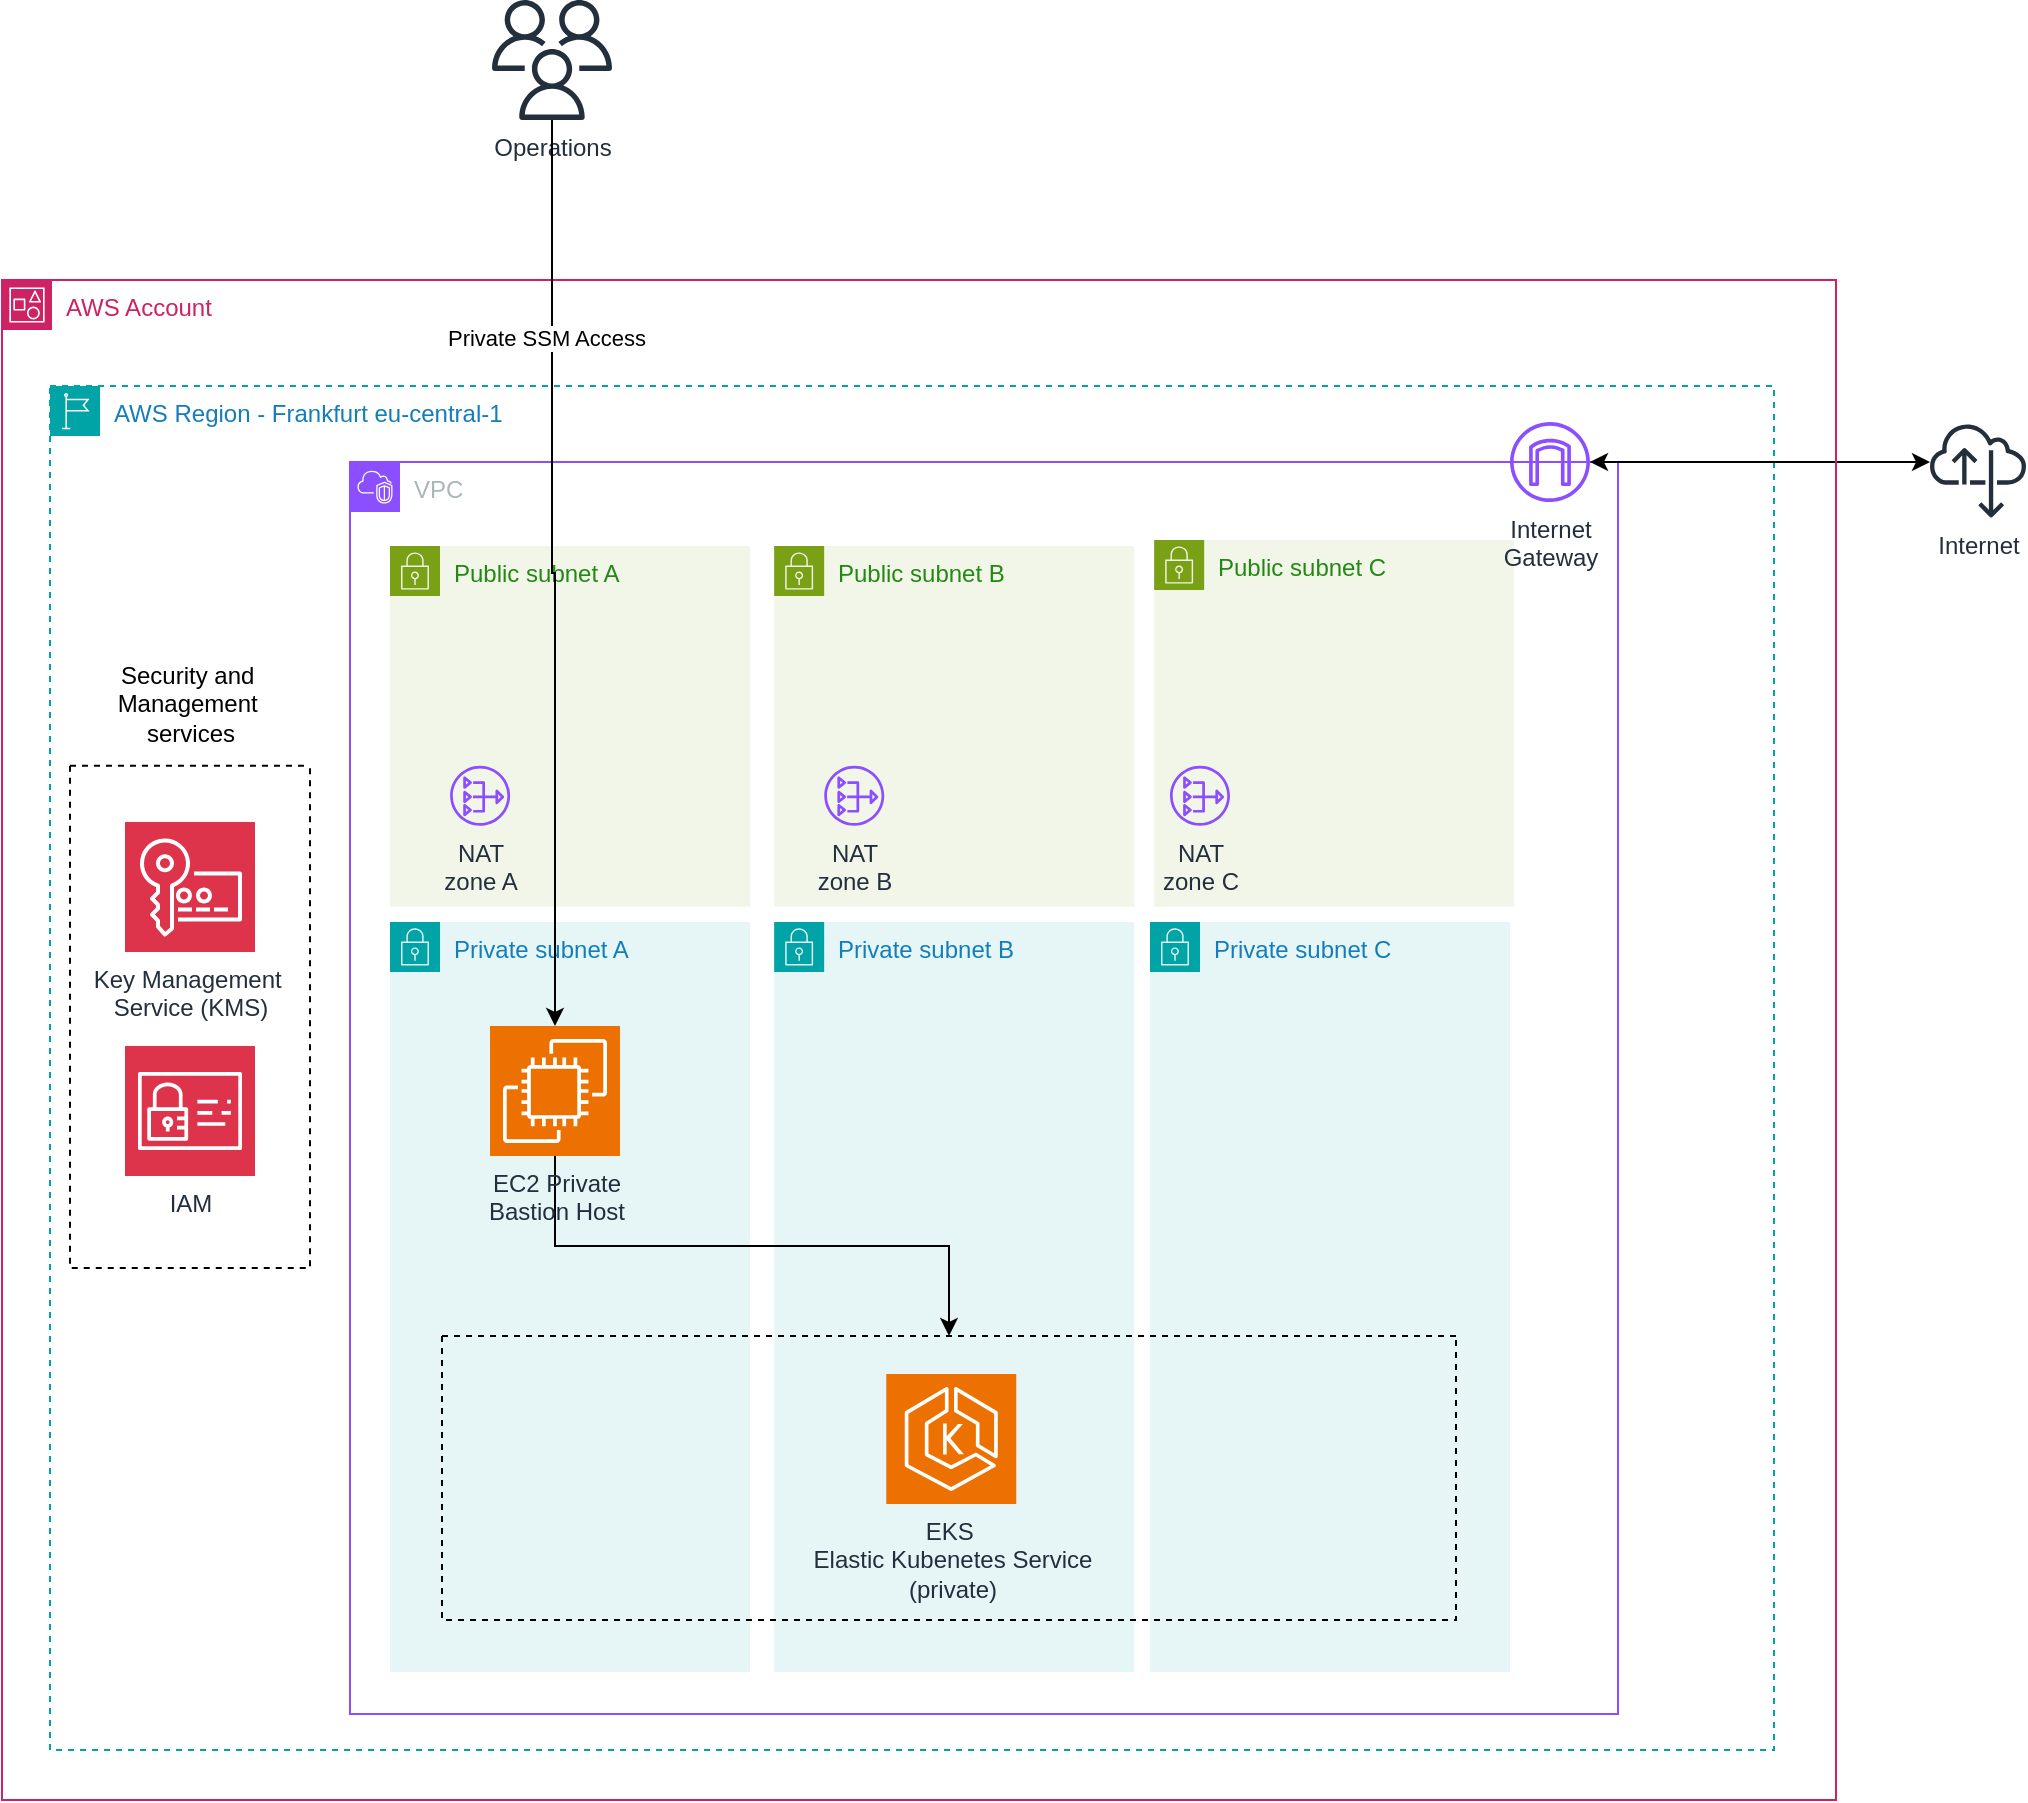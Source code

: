 <mxfile version="26.1.1">
  <diagram id="0ZPUBvRterB8NBfWcnP3" name="v1_23062025">
    <mxGraphModel dx="1158" dy="1920" grid="0" gridSize="10" guides="1" tooltips="1" connect="1" arrows="1" fold="1" page="1" pageScale="1" pageWidth="827" pageHeight="1169" math="0" shadow="0">
      <root>
        <mxCell id="0" />
        <mxCell id="1" parent="0" />
        <mxCell id="uNOO1w_TM_rPwnoATvhB-3" value="Private subnet C" style="points=[[0,0],[0.25,0],[0.5,0],[0.75,0],[1,0],[1,0.25],[1,0.5],[1,0.75],[1,1],[0.75,1],[0.5,1],[0.25,1],[0,1],[0,0.75],[0,0.5],[0,0.25]];outlineConnect=0;gradientColor=none;html=1;whiteSpace=wrap;fontSize=12;fontStyle=0;container=0;pointerEvents=0;collapsible=0;recursiveResize=0;shape=mxgraph.aws4.group;grIcon=mxgraph.aws4.group_security_group;grStroke=0;strokeColor=#00A4A6;fillColor=#E6F6F7;verticalAlign=top;align=left;spacingLeft=30;fontColor=#147EBA;dashed=0;movable=1;resizable=1;rotatable=1;deletable=1;editable=1;locked=0;connectable=1;" parent="1" vertex="1">
          <mxGeometry x="630" y="109.95" width="180" height="375.05" as="geometry" />
        </mxCell>
        <mxCell id="uNOO1w_TM_rPwnoATvhB-4" value="Private subnet B" style="points=[[0,0],[0.25,0],[0.5,0],[0.75,0],[1,0],[1,0.25],[1,0.5],[1,0.75],[1,1],[0.75,1],[0.5,1],[0.25,1],[0,1],[0,0.75],[0,0.5],[0,0.25]];outlineConnect=0;gradientColor=none;html=1;whiteSpace=wrap;fontSize=12;fontStyle=0;container=0;pointerEvents=0;collapsible=0;recursiveResize=0;shape=mxgraph.aws4.group;grIcon=mxgraph.aws4.group_security_group;grStroke=0;strokeColor=#00A4A6;fillColor=#E6F6F7;verticalAlign=top;align=left;spacingLeft=30;fontColor=#147EBA;dashed=0;movable=1;resizable=1;rotatable=1;deletable=1;editable=1;locked=0;connectable=1;" parent="1" vertex="1">
          <mxGeometry x="442.08" y="109.95" width="180" height="375.05" as="geometry" />
        </mxCell>
        <mxCell id="uNOO1w_TM_rPwnoATvhB-6" value="AWS Region - Frankfurt eu-central-1" style="points=[[0,0],[0.25,0],[0.5,0],[0.75,0],[1,0],[1,0.25],[1,0.5],[1,0.75],[1,1],[0.75,1],[0.5,1],[0.25,1],[0,1],[0,0.75],[0,0.5],[0,0.25]];outlineConnect=0;gradientColor=none;html=1;whiteSpace=wrap;fontSize=12;fontStyle=0;container=0;pointerEvents=0;collapsible=0;recursiveResize=0;shape=mxgraph.aws4.group;grIcon=mxgraph.aws4.group_region;strokeColor=#00A4A6;fillColor=none;verticalAlign=top;align=left;spacingLeft=30;fontColor=#147EBA;dashed=1;" parent="1" vertex="1">
          <mxGeometry x="80" y="-158" width="862" height="682" as="geometry" />
        </mxCell>
        <mxCell id="uNOO1w_TM_rPwnoATvhB-8" value="Operations" style="sketch=0;outlineConnect=0;fontColor=#232F3E;gradientColor=none;fillColor=#232F3D;strokeColor=none;dashed=0;verticalLabelPosition=bottom;verticalAlign=top;align=center;html=1;fontSize=12;fontStyle=0;aspect=fixed;pointerEvents=1;shape=mxgraph.aws4.users;" parent="1" vertex="1">
          <mxGeometry x="301" y="-351" width="60" height="60" as="geometry" />
        </mxCell>
        <mxCell id="uNOO1w_TM_rPwnoATvhB-15" value="VPC" style="points=[[0,0],[0.25,0],[0.5,0],[0.75,0],[1,0],[1,0.25],[1,0.5],[1,0.75],[1,1],[0.75,1],[0.5,1],[0.25,1],[0,1],[0,0.75],[0,0.5],[0,0.25]];outlineConnect=0;gradientColor=none;html=1;whiteSpace=wrap;fontSize=12;fontStyle=0;container=0;pointerEvents=0;collapsible=0;recursiveResize=0;shape=mxgraph.aws4.group;grIcon=mxgraph.aws4.group_vpc2;strokeColor=#8C4FFF;fillColor=none;verticalAlign=top;align=left;spacingLeft=30;fontColor=#AAB7B8;dashed=0;" parent="1" vertex="1">
          <mxGeometry x="230" y="-120" width="634" height="626" as="geometry" />
        </mxCell>
        <mxCell id="uNOO1w_TM_rPwnoATvhB-21" value="Public subnet A" style="points=[[0,0],[0.25,0],[0.5,0],[0.75,0],[1,0],[1,0.25],[1,0.5],[1,0.75],[1,1],[0.75,1],[0.5,1],[0.25,1],[0,1],[0,0.75],[0,0.5],[0,0.25]];outlineConnect=0;gradientColor=none;html=1;whiteSpace=wrap;fontSize=12;fontStyle=0;container=0;pointerEvents=0;collapsible=0;recursiveResize=0;shape=mxgraph.aws4.group;grIcon=mxgraph.aws4.group_security_group;grStroke=0;strokeColor=#7AA116;fillColor=#F2F6E8;verticalAlign=top;align=left;spacingLeft=30;fontColor=#248814;dashed=0;" parent="1" vertex="1">
          <mxGeometry x="250" y="-78" width="180" height="180.33" as="geometry" />
        </mxCell>
        <mxCell id="uNOO1w_TM_rPwnoATvhB-22" value="Private subnet A" style="points=[[0,0],[0.25,0],[0.5,0],[0.75,0],[1,0],[1,0.25],[1,0.5],[1,0.75],[1,1],[0.75,1],[0.5,1],[0.25,1],[0,1],[0,0.75],[0,0.5],[0,0.25]];outlineConnect=0;gradientColor=none;html=1;whiteSpace=wrap;fontSize=12;fontStyle=0;container=0;pointerEvents=0;collapsible=0;recursiveResize=0;shape=mxgraph.aws4.group;grIcon=mxgraph.aws4.group_security_group;grStroke=0;strokeColor=#00A4A6;fillColor=#E6F6F7;verticalAlign=top;align=left;spacingLeft=30;fontColor=#147EBA;dashed=0;movable=1;resizable=1;rotatable=1;deletable=1;editable=1;locked=0;connectable=1;" parent="1" vertex="1">
          <mxGeometry x="250" y="109.95" width="180" height="375.05" as="geometry" />
        </mxCell>
        <mxCell id="uNOO1w_TM_rPwnoATvhB-53" value="Public subnet B" style="points=[[0,0],[0.25,0],[0.5,0],[0.75,0],[1,0],[1,0.25],[1,0.5],[1,0.75],[1,1],[0.75,1],[0.5,1],[0.25,1],[0,1],[0,0.75],[0,0.5],[0,0.25]];outlineConnect=0;gradientColor=none;html=1;whiteSpace=wrap;fontSize=12;fontStyle=0;container=0;pointerEvents=0;collapsible=0;recursiveResize=0;shape=mxgraph.aws4.group;grIcon=mxgraph.aws4.group_security_group;grStroke=0;strokeColor=#7AA116;fillColor=#F2F6E8;verticalAlign=top;align=left;spacingLeft=30;fontColor=#248814;dashed=0;" parent="1" vertex="1">
          <mxGeometry x="442.08" y="-78" width="180" height="180.33" as="geometry" />
        </mxCell>
        <mxCell id="uNOO1w_TM_rPwnoATvhB-57" value="Public subnet C" style="points=[[0,0],[0.25,0],[0.5,0],[0.75,0],[1,0],[1,0.25],[1,0.5],[1,0.75],[1,1],[0.75,1],[0.5,1],[0.25,1],[0,1],[0,0.75],[0,0.5],[0,0.25]];outlineConnect=0;gradientColor=none;html=1;whiteSpace=wrap;fontSize=12;fontStyle=0;container=0;pointerEvents=0;collapsible=0;recursiveResize=0;shape=mxgraph.aws4.group;grIcon=mxgraph.aws4.group_security_group;grStroke=0;strokeColor=#7AA116;fillColor=#F2F6E8;verticalAlign=top;align=left;spacingLeft=30;fontColor=#248814;dashed=0;" parent="1" vertex="1">
          <mxGeometry x="632.08" y="-81" width="180" height="183.33" as="geometry" />
        </mxCell>
        <mxCell id="uNOO1w_TM_rPwnoATvhB-65" value="NAT&lt;br&gt;zone A" style="sketch=0;outlineConnect=0;fontColor=#232F3E;gradientColor=none;fillColor=#8C4FFF;strokeColor=none;dashed=0;verticalLabelPosition=bottom;verticalAlign=top;align=center;html=1;fontSize=12;fontStyle=0;aspect=fixed;pointerEvents=1;shape=mxgraph.aws4.nat_gateway;fontFamily=Helvetica;" parent="1" vertex="1">
          <mxGeometry x="280.05" y="31.87" width="30" height="30" as="geometry" />
        </mxCell>
        <mxCell id="uNOO1w_TM_rPwnoATvhB-66" value="NAT&lt;br&gt;zone B" style="sketch=0;outlineConnect=0;fontColor=#232F3E;gradientColor=none;fillColor=#8C4FFF;strokeColor=none;dashed=0;verticalLabelPosition=bottom;verticalAlign=top;align=center;html=1;fontSize=12;fontStyle=0;aspect=fixed;pointerEvents=1;shape=mxgraph.aws4.nat_gateway;fontFamily=Helvetica;" parent="1" vertex="1">
          <mxGeometry x="467.13" y="31.87" width="30" height="30" as="geometry" />
        </mxCell>
        <mxCell id="uNOO1w_TM_rPwnoATvhB-67" value="NAT&lt;br&gt;zone C" style="sketch=0;outlineConnect=0;fontColor=#232F3E;gradientColor=none;fillColor=#8C4FFF;strokeColor=none;dashed=0;verticalLabelPosition=bottom;verticalAlign=top;align=center;html=1;fontSize=12;fontStyle=0;aspect=fixed;pointerEvents=1;shape=mxgraph.aws4.nat_gateway;fontFamily=Helvetica;" parent="1" vertex="1">
          <mxGeometry x="640" y="31.87" width="30" height="30" as="geometry" />
        </mxCell>
        <mxCell id="Q2d2p3xCa_bUGklNiJ6Z-2" style="edgeStyle=orthogonalEdgeStyle;rounded=0;orthogonalLoop=1;jettySize=auto;html=1;startArrow=classic;startFill=1;" parent="1" source="uNOO1w_TM_rPwnoATvhB-68" target="Q2d2p3xCa_bUGklNiJ6Z-1" edge="1">
          <mxGeometry relative="1" as="geometry">
            <mxPoint x="770" y="-390" as="targetPoint" />
            <Array as="points">
              <mxPoint x="988" y="-120" />
              <mxPoint x="988" y="-120" />
            </Array>
          </mxGeometry>
        </mxCell>
        <mxCell id="uNOO1w_TM_rPwnoATvhB-68" value="Internet &lt;br&gt;Gateway" style="sketch=0;outlineConnect=0;fontColor=#232F3E;gradientColor=none;fillColor=#8C4FFF;strokeColor=none;dashed=0;verticalLabelPosition=bottom;verticalAlign=top;align=center;html=1;fontSize=12;fontStyle=0;aspect=fixed;pointerEvents=1;shape=mxgraph.aws4.internet_gateway;fontFamily=Helvetica;" parent="1" vertex="1">
          <mxGeometry x="810" y="-140" width="40" height="40" as="geometry" />
        </mxCell>
        <mxCell id="uNOO1w_TM_rPwnoATvhB-73" value="" style="swimlane;startSize=0;dashed=1;" parent="1" vertex="1">
          <mxGeometry x="90" y="31.87" width="120" height="251.13" as="geometry" />
        </mxCell>
        <mxCell id="uNOO1w_TM_rPwnoATvhB-79" value="IAM" style="sketch=0;points=[[0,0,0],[0.25,0,0],[0.5,0,0],[0.75,0,0],[1,0,0],[0,1,0],[0.25,1,0],[0.5,1,0],[0.75,1,0],[1,1,0],[0,0.25,0],[0,0.5,0],[0,0.75,0],[1,0.25,0],[1,0.5,0],[1,0.75,0]];outlineConnect=0;fontColor=#232F3E;fillColor=#DD344C;strokeColor=#ffffff;dashed=0;verticalLabelPosition=bottom;verticalAlign=top;align=center;html=1;fontSize=12;fontStyle=0;aspect=fixed;shape=mxgraph.aws4.resourceIcon;resIcon=mxgraph.aws4.identity_and_access_management;" parent="uNOO1w_TM_rPwnoATvhB-73" vertex="1">
          <mxGeometry x="27.5" y="140.13" width="65" height="65" as="geometry" />
        </mxCell>
        <mxCell id="uNOO1w_TM_rPwnoATvhB-81" value="Key Management&amp;nbsp;&lt;div&gt;Service (KMS)&lt;div&gt;&lt;br&gt;&lt;/div&gt;&lt;/div&gt;" style="sketch=0;points=[[0,0,0],[0.25,0,0],[0.5,0,0],[0.75,0,0],[1,0,0],[0,1,0],[0.25,1,0],[0.5,1,0],[0.75,1,0],[1,1,0],[0,0.25,0],[0,0.5,0],[0,0.75,0],[1,0.25,0],[1,0.5,0],[1,0.75,0]];outlineConnect=0;fontColor=#232F3E;fillColor=#DD344C;strokeColor=#ffffff;dashed=0;verticalLabelPosition=bottom;verticalAlign=top;align=center;html=1;fontSize=12;fontStyle=0;aspect=fixed;shape=mxgraph.aws4.resourceIcon;resIcon=mxgraph.aws4.key_management_service;" parent="uNOO1w_TM_rPwnoATvhB-73" vertex="1">
          <mxGeometry x="27.5" y="28.13" width="65" height="65" as="geometry" />
        </mxCell>
        <mxCell id="uNOO1w_TM_rPwnoATvhB-82" value="Security and&amp;nbsp;&lt;div&gt;Management&amp;nbsp;&lt;div&gt;services&lt;/div&gt;&lt;/div&gt;" style="text;html=1;align=center;verticalAlign=middle;resizable=0;points=[];autosize=1;strokeColor=none;fillColor=none;" parent="1" vertex="1">
          <mxGeometry x="100" y="-28.84" width="100" height="60" as="geometry" />
        </mxCell>
        <mxCell id="Q2d2p3xCa_bUGklNiJ6Z-1" value="Internet" style="sketch=0;outlineConnect=0;fontColor=#232F3E;gradientColor=none;fillColor=#232F3D;strokeColor=none;dashed=0;verticalLabelPosition=bottom;verticalAlign=top;align=center;html=1;fontSize=12;fontStyle=0;aspect=fixed;pointerEvents=1;shape=mxgraph.aws4.internet_alt22;" parent="1" vertex="1">
          <mxGeometry x="1020" y="-140" width="48" height="48" as="geometry" />
        </mxCell>
        <mxCell id="DXFknokvm_7I_0Sqrf39-29" value="AWS Account" style="points=[[0,0],[0.25,0],[0.5,0],[0.75,0],[1,0],[1,0.25],[1,0.5],[1,0.75],[1,1],[0.75,1],[0.5,1],[0.25,1],[0,1],[0,0.75],[0,0.5],[0,0.25]];outlineConnect=0;gradientColor=none;html=1;whiteSpace=wrap;fontSize=12;fontStyle=0;container=1;pointerEvents=0;collapsible=0;recursiveResize=0;shape=mxgraph.aws4.group;grIcon=mxgraph.aws4.group_account;strokeColor=#CD2264;fillColor=none;verticalAlign=top;align=left;spacingLeft=30;fontColor=#CD2264;dashed=0;" parent="1" vertex="1">
          <mxGeometry x="56" y="-211" width="917" height="760" as="geometry" />
        </mxCell>
        <mxCell id="uNOO1w_TM_rPwnoATvhB-61" value="" style="swimlane;startSize=0;dashed=1;" parent="DXFknokvm_7I_0Sqrf39-29" vertex="1">
          <mxGeometry x="220" y="528" width="507" height="142" as="geometry" />
        </mxCell>
        <mxCell id="uNOO1w_TM_rPwnoATvhB-62" value="EKS&amp;nbsp;&lt;div&gt;Elastic Kubenetes Service&lt;/div&gt;&lt;div&gt;(private)&lt;/div&gt;&lt;div&gt;&lt;br&gt;&lt;/div&gt;" style="sketch=0;points=[[0,0,0],[0.25,0,0],[0.5,0,0],[0.75,0,0],[1,0,0],[0,1,0],[0.25,1,0],[0.5,1,0],[0.75,1,0],[1,1,0],[0,0.25,0],[0,0.5,0],[0,0.75,0],[1,0.25,0],[1,0.5,0],[1,0.75,0]];outlineConnect=0;fontColor=#232F3E;fillColor=#ED7100;strokeColor=#ffffff;dashed=0;verticalLabelPosition=bottom;verticalAlign=top;align=center;html=1;fontSize=12;fontStyle=0;aspect=fixed;shape=mxgraph.aws4.resourceIcon;resIcon=mxgraph.aws4.eks;" parent="uNOO1w_TM_rPwnoATvhB-61" vertex="1">
          <mxGeometry x="222.13" y="19" width="65" height="65" as="geometry" />
        </mxCell>
        <mxCell id="B4lcbSThob1JGM44uTrn-5" style="edgeStyle=orthogonalEdgeStyle;rounded=0;orthogonalLoop=1;jettySize=auto;html=1;entryX=0.5;entryY=0;entryDx=0;entryDy=0;" edge="1" parent="DXFknokvm_7I_0Sqrf39-29" source="B4lcbSThob1JGM44uTrn-1" target="uNOO1w_TM_rPwnoATvhB-61">
          <mxGeometry relative="1" as="geometry" />
        </mxCell>
        <mxCell id="B4lcbSThob1JGM44uTrn-1" value="EC2 Private&lt;br&gt;Bastion Host" style="sketch=0;points=[[0,0,0],[0.25,0,0],[0.5,0,0],[0.75,0,0],[1,0,0],[0,1,0],[0.25,1,0],[0.5,1,0],[0.75,1,0],[1,1,0],[0,0.25,0],[0,0.5,0],[0,0.75,0],[1,0.25,0],[1,0.5,0],[1,0.75,0]];outlineConnect=0;fontColor=#232F3E;fillColor=#ED7100;strokeColor=#ffffff;dashed=0;verticalLabelPosition=bottom;verticalAlign=top;align=center;html=1;fontSize=12;fontStyle=0;aspect=fixed;shape=mxgraph.aws4.resourceIcon;resIcon=mxgraph.aws4.ec2;" vertex="1" parent="DXFknokvm_7I_0Sqrf39-29">
          <mxGeometry x="244" y="373" width="65" height="65" as="geometry" />
        </mxCell>
        <mxCell id="B4lcbSThob1JGM44uTrn-3" style="edgeStyle=orthogonalEdgeStyle;rounded=0;orthogonalLoop=1;jettySize=auto;html=1;" edge="1" parent="1" source="uNOO1w_TM_rPwnoATvhB-8" target="B4lcbSThob1JGM44uTrn-1">
          <mxGeometry relative="1" as="geometry" />
        </mxCell>
        <mxCell id="B4lcbSThob1JGM44uTrn-4" value="Private SSM Access" style="edgeLabel;html=1;align=center;verticalAlign=middle;resizable=0;points=[];" vertex="1" connectable="0" parent="B4lcbSThob1JGM44uTrn-3">
          <mxGeometry x="-0.827" y="2" relative="1" as="geometry">
            <mxPoint x="-5" y="69" as="offset" />
          </mxGeometry>
        </mxCell>
      </root>
    </mxGraphModel>
  </diagram>
</mxfile>
